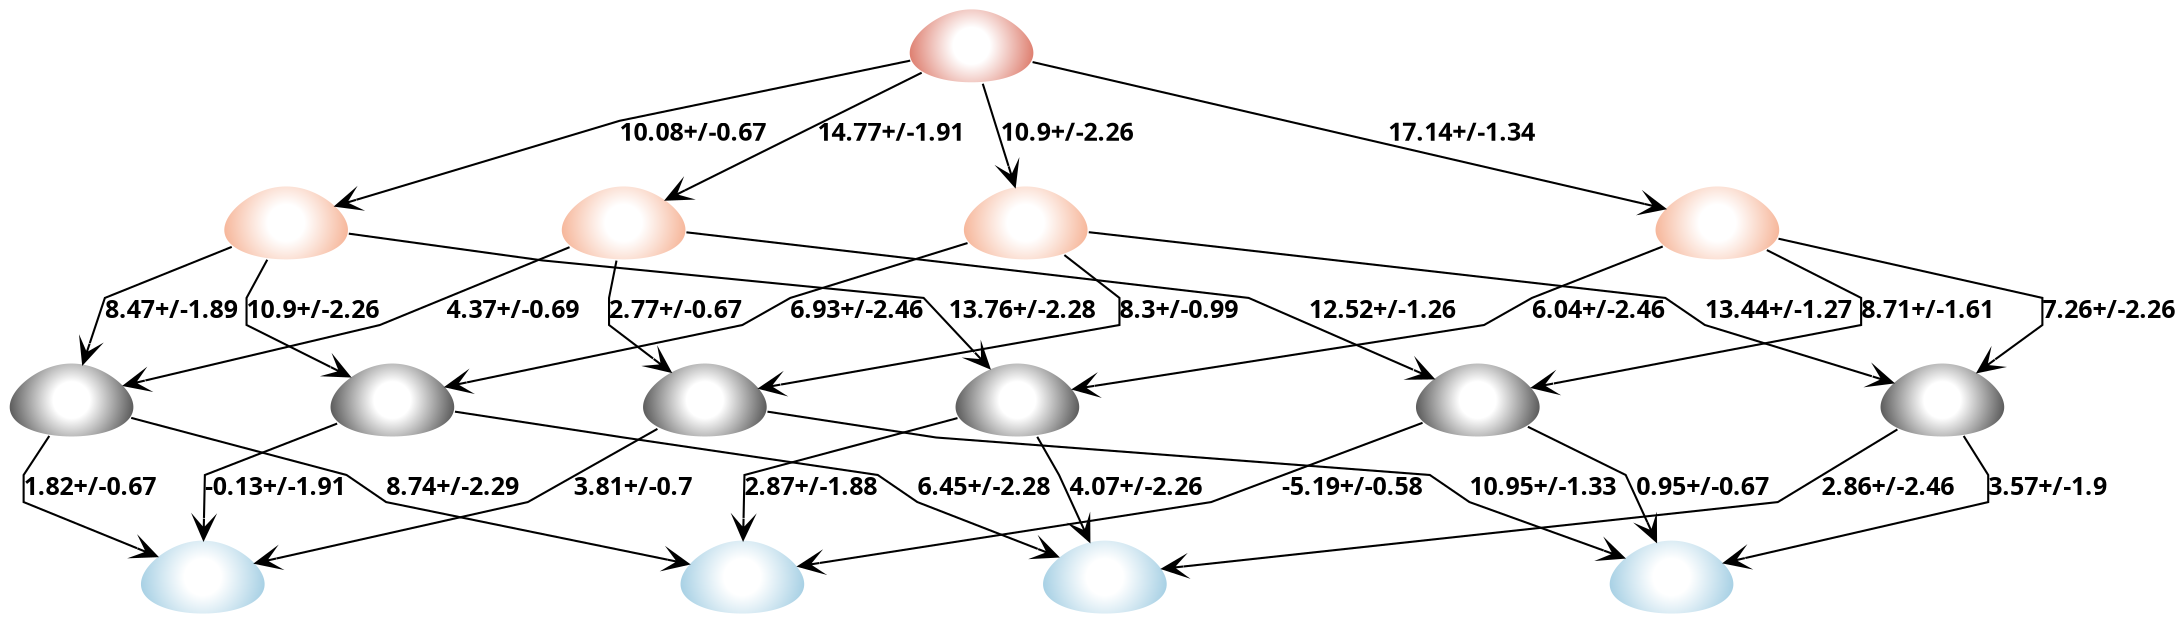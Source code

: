 strict digraph G {
	graph [bb="0,0,1153.7,291",
		fontname="sans bold",
		splines=polyline
	];
	node [label="\N"];
	subgraph subgraph_0 {
		graph [label="Neutral charge",
			style=""
		];
		SM19_micro014		 [charge=0,
			color="#ffffff:#333333",
			fontcolor=black,
			fontname="sans bold",
			fontsize=12,
			height=0.5,
			image="Images\Microstates\SM19_micro014.svg",
			label="",
			labelloc=b,
			penwidth=1,
			pos="28.743,103",
			shape=egg,
			style=radial,
			width=0.79843];
		SM19_micro015		 [charge=0,
			color="#ffffff:#333333",
			fontcolor=black,
			fontname="sans bold",
			fontsize=12,
			height=0.5,
			image="Images\Microstates\SM19_micro015.svg",
			label="",
			labelloc=b,
			penwidth=1,
			pos="384.74,103",
			shape=egg,
			style=radial,
			width=0.79843];
		SM19_micro016		 [charge=0,
			color="#ffffff:#333333",
			fontcolor=black,
			fontname="sans bold",
			fontsize=12,
			height=0.5,
			image="Images\Microstates\SM19_micro016.svg",
			label="",
			labelloc=b,
			penwidth=1,
			pos="229.74,103",
			shape=egg,
			style=radial,
			width=0.79843];
		SM19_micro002		 [charge=0,
			color="#ffffff:#333333",
			fontcolor=black,
			fontname="sans bold",
			fontsize=12,
			height=0.5,
			image="Images\Microstates\SM19_micro002.svg",
			label="",
			labelloc=b,
			penwidth=1,
			pos="1042.7,103",
			shape=egg,
			style=radial,
			width=0.79843];
		SM19_micro018		 [charge=0,
			color="#ffffff:#333333",
			fontcolor=black,
			fontname="sans bold",
			fontsize=12,
			height=0.5,
			image="Images\Microstates\SM19_micro018.svg",
			label="",
			labelloc=b,
			penwidth=1,
			pos="565.74,103",
			shape=egg,
			style=radial,
			width=0.79843];
		SM19_micro007		 [charge=0,
			color="#ffffff:#333333",
			fontcolor=black,
			fontname="sans bold",
			fontsize=12,
			height=0.5,
			image="Images\Microstates\SM19_micro007.svg",
			label="",
			labelloc=b,
			penwidth=1,
			pos="816.74,103",
			shape=egg,
			style=radial,
			width=0.79843];
	}
	subgraph "subgraph_-2" {
		graph [label="-2 charge",
			style=""
		];
		SM19_micro010		 [charge=-2,
			color="#ffffff:#d6604d",
			fontcolor=black,
			fontname="sans bold",
			fontsize=12,
			height=0.5,
			image="Images\Microstates\SM19_micro010.svg",
			label="",
			labelloc=b,
			penwidth=1,
			pos="484.74,273",
			shape=egg,
			style=radial,
			width=0.79843];
	}
	subgraph "subgraph_-1" {
		graph [label="-1 charge",
			style=""
		];
		SM19_micro008		 [charge=-1,
			color="#ffffff:#f4a582",
			fontcolor=black,
			fontname="sans bold",
			fontsize=12,
			height=0.5,
			image="Images\Microstates\SM19_micro008.svg",
			label="",
			labelloc=b,
			penwidth=1,
			pos="525.74,188",
			shape=egg,
			style=radial,
			width=0.79843];
		SM19_micro012		 [charge=-1,
			color="#ffffff:#f4a582",
			fontcolor=black,
			fontname="sans bold",
			fontsize=12,
			height=0.5,
			image="Images\Microstates\SM19_micro012.svg",
			label="",
			labelloc=b,
			penwidth=1,
			pos="919.74,188",
			shape=egg,
			style=radial,
			width=0.79843];
		SM19_micro004		 [charge=-1,
			color="#ffffff:#f4a582",
			fontcolor=black,
			fontname="sans bold",
			fontsize=12,
			height=0.5,
			image="Images\Microstates\SM19_micro004.svg",
			label="",
			labelloc=b,
			penwidth=1,
			pos="179.74,188",
			shape=egg,
			style=radial,
			width=0.79843];
		SM19_micro013		 [charge=-1,
			color="#ffffff:#f4a582",
			fontcolor=black,
			fontname="sans bold",
			fontsize=12,
			height=0.5,
			image="Images\Microstates\SM19_micro013.svg",
			label="",
			labelloc=b,
			penwidth=1,
			pos="334.74,188",
			shape=egg,
			style=radial,
			width=0.79843];
	}
	subgraph subgraph_1 {
		graph [label="+1 charge",
			style=""
		];
		SM19_micro001		 [charge=1,
			color="#ffffff:#92c5de",
			fontcolor=black,
			fontname="sans bold",
			fontsize=12,
			height=0.5,
			image="Images\Microstates\SM19_micro001.svg",
			label="",
			labelloc=b,
			penwidth=1,
			pos="102.74,18",
			shape=egg,
			style=radial,
			width=0.79843];
		SM19_micro005		 [charge=1,
			color="#ffffff:#92c5de",
			fontcolor=black,
			fontname="sans bold",
			fontsize=12,
			height=0.5,
			image="Images\Microstates\SM19_micro005.svg",
			label="",
			labelloc=b,
			penwidth=1,
			pos="589.74,18",
			shape=egg,
			style=radial,
			width=0.79843];
		SM19_micro006		 [charge=1,
			color="#ffffff:#92c5de",
			fontcolor=black,
			fontname="sans bold",
			fontsize=12,
			height=0.5,
			image="Images\Microstates\SM19_micro006.svg",
			label="",
			labelloc=b,
			penwidth=1,
			pos="895.74,18",
			shape=egg,
			style=radial,
			width=0.79843];
		SM19_micro019		 [charge=1,
			color="#ffffff:#92c5de",
			fontcolor=black,
			fontname="sans bold",
			fontsize=12,
			height=0.5,
			image="Images\Microstates\SM19_micro019.svg",
			label="",
			labelloc=b,
			penwidth=1,
			pos="393.74,18",
			shape=egg,
			style=radial,
			width=0.79843];
	}
	SM19_micro014 -> SM19_micro001	 [SEM=0.67,
		arrowhead=vee,
		fontname="sans bold",
		fontsize=12,
		label="1.82+/-0.67",
		lp="43.243,60.5",
		pKa=1.82,
		pos="e,80.246,27.118 18.051,85.73 12.045,76.59 5.7434,67 5.7434,67 5.7434,67 5.7434,54 5.7434,54 5.7434,54 42.43,40.763 70.68,30.569",
		splines=polyline];
	SM19_micro014 -> SM19_micro019	 [SEM=2.29,
		arrowhead=vee,
		fontname="sans bold",
		fontsize=12,
		label="8.74+/-2.29",
		lp="240.24,60.5",
		pKa=8.74,
		pos="e,368.38,23.648 57.173,95.58 101.92,85.476 183.74,67 183.74,67 183.74,67 202.74,54 202.74,54 202.74,54 303.08,35.615 358.3,25.494",
		splines=polyline];
	SM19_micro015 -> SM19_micro001	 [SEM=0.7,
		arrowhead=vee,
		fontname="sans bold",
		fontsize=12,
		label="3.81+/-0.7",
		lp="342.24,60.5",
		pKa=3.81,
		pos="e,128.01,23.94 360.85,90.867 330.43,76.688 281.74,54 281.74,54 281.74,54 189.99,36.06 137.87,25.868",
		splines=polyline];
	SM19_micro015 -> SM19_micro006	 [SEM=1.33,
		arrowhead=vee,
		fontname="sans bold",
		fontsize=12,
		label="10.95+/-1.33",
		lp="828.74,60.5",
		pKa=10.95,
		pos="e,872.84,26.423 413.68,98.56 455.47,93.592 527.74,85 527.74,85 527.74,85 768.74,67 768.74,67 768.74,67 787.74,54 787.74,54 787.74,\
54 831.22,39.911 863,29.611",
		splines=polyline];
	SM19_micro016 -> SM19_micro001	 [SEM=1.91,
		arrowhead=vee,
		fontname="sans bold",
		fontsize=12,
		label="-0.13+/-1.91",
		lp="143.74,60.5",
		pKa=-0.13,
		pos="e,103.1,36.058 202.09,94.319 165,84.016 103.74,67 103.74,67 103.74,67 103.54,57.154 103.31,46.38",
		splines=polyline];
	SM19_micro016 -> SM19_micro005	 [SEM=2.28,
		arrowhead=vee,
		fontname="sans bold",
		fontsize=12,
		label="6.45+/-2.28",
		lp="534.24,60.5",
		pKa=6.45,
		pos="e,567.7,27.295 258.69,97.778 322.53,88.469 469.74,67 469.74,67 469.74,67 496.74,54 496.74,54 496.74,54 531.22,41.027 558.18,30.877",
		splines=polyline];
	SM19_micro002 -> SM19_micro005	 [SEM=2.46,
		arrowhead=vee,
		fontname="sans bold",
		fontsize=12,
		label="2.86+/-2.46",
		lp="1017.2,60.5",
		pKa=2.86,
		pos="e,616.51,21.545 1020.4,89.389 995.23,75.167 957.74,54 957.74,54 957.74,54 719.88,31.377 626.62,22.507",
		splines=polyline];
	SM19_micro002 -> SM19_micro006	 [SEM=1.9,
		arrowhead=vee,
		fontname="sans bold",
		fontsize=12,
		label="3.57+/-1.9",
		lp="1103.2,60.5",
		pKa=3.57,
		pos="e,921.04,24.089 1055,86.138 1062.1,76.878 1069.7,67 1069.7,67 1069.7,67 1069.7,54 1069.7,54 1069.7,54 981.83,36.317 930.99,26.089",
		splines=polyline];
	SM19_micro018 -> SM19_micro005	 [SEM=2.26,
		arrowhead=vee,
		fontname="sans bold",
		fontsize=12,
		label="4.07+/-2.26",
		lp="616.24,60.5",
		pKa=4.07,
		pos="e,584.94,35.609 570.72,84.802 574.01,73.412 578.39,58.252 582.12,45.353",
		splines=polyline];
	SM19_micro018 -> SM19_micro019	 [SEM=1.88,
		arrowhead=vee,
		fontname="sans bold",
		fontsize=12,
		label="2.87+/-1.88",
		lp="432.24,60.5",
		pKa=2.87,
		pos="e,394.1,36.058 537.12,96.142 488.44,86.178 394.74,67 394.74,67 394.74,67 394.54,57.154 394.31,46.38",
		splines=polyline];
	SM19_micro007 -> SM19_micro006	 [SEM=0.67,
		arrowhead=vee,
		fontname="sans bold",
		fontsize=12,
		label="0.95+/-0.67",
		lp="916.24,60.5",
		pKa=0.95,
		pos="e,888.3,35.251 837.97,88.967 854.17,79.016 873.74,67 873.74,67 873.74,67 878.83,55.902 884.11,44.379",
		splines=polyline];
	SM19_micro007 -> SM19_micro019	 [SEM=0.58,
		arrowhead=vee,
		fontname="sans bold",
		fontsize=12,
		label="-5.19+/-0.58",
		lp="728.74,60.5",
		pKa=-5.19,
		pos="e,420.02,22.484 789.28,94.492 751.67,84.207 688.74,67 688.74,67 688.74,67 657.74,54 657.74,54 657.74,54 502.45,33.412 430.07,23.816",
		splines=polyline];
	SM19_micro010 -> SM19_micro008	 [SEM=2.26,
		arrowhead=vee,
		fontname="sans bold",
		fontsize=12,
		label="10.9+/-2.26",
		lp="544.24,230.5",
		pKa=10.9,
		pos="e,517.88,204.93 493.04,255.2 498.88,243.39 506.79,227.37 513.37,214.05",
		splines=polyline];
	SM19_micro010 -> SM19_micro012	 [SEM=1.34,
		arrowhead=vee,
		fontname="sans bold",
		fontsize=12,
		label="17.14+/-1.34",
		lp="768.74,230.5",
		pKa=17.14,
		pos="e,894.42,193.83 513.29,266.55 589.96,251.92 800.28,211.79 884.34,195.75",
		splines=polyline];
	SM19_micro010 -> SM19_micro004	 [SEM=0.67,
		arrowhead=vee,
		fontname="sans bold",
		fontsize=12,
		label="10.08+/-0.67",
		lp="349.74,230.5",
		pKa=10.08,
		pos="e,201.92,197.25 456.07,266.3 406.2,256.38 308.74,237 308.74,237 308.74,237 249.81,215.07 211.61,200.86",
		splines=polyline];
	SM19_micro010 -> SM19_micro013	 [SEM=1.91,
		arrowhead=vee,
		fontname="sans bold",
		fontsize=12,
		label="14.77+/-1.91",
		lp="457.74,230.5",
		pKa=14.77,
		pos="e,353.35,199.89 461.72,260.15 441.99,250 416.74,237 416.74,237 416.74,237 385.92,218.96 362.07,205",
		splines=polyline];
	SM19_micro008 -> SM19_micro015	 [SEM=0.99,
		arrowhead=vee,
		fontname="sans bold",
		fontsize=12,
		label="8.3+/-0.99",
		lp="635.24,145.5",
		pKa=8.3,
		pos="e,410.49,108.15 549.79,175.93 572.06,165.67 601.74,152 601.74,152 601.74,152 601.74,139 601.74,139 601.74,139 482.2,119.72 420.57,\
109.78",
		splines=polyline];
	SM19_micro008 -> SM19_micro016	 [SEM=2.46,
		arrowhead=vee,
		fontname="sans bold",
		fontsize=12,
		label="6.93+/-2.46",
		lp="459.24,145.5",
		pKa=6.93,
		pos="e,254.68,109.16 499.23,178.08 468.42,167.71 421.74,152 421.74,152 421.74,152 398.74,139 398.74,139 398.74,139 314.15,121.48 264.66,\
111.23",
		splines=polyline];
	SM19_micro008 -> SM19_micro002	 [SEM=1.27,
		arrowhead=vee,
		fontname="sans bold",
		fontsize=12,
		label="13.44+/-1.27",
		lp="954.74,145.5",
		pKa=13.44,
		pos="e,1018.8,110.5 554.7,184.25 641.69,176 894.74,152 894.74,152 894.74,152 913.74,139 913.74,139 913.74,139 970.82,123.51 1009,113.14",
		splines=polyline];
	SM19_micro012 -> SM19_micro002	 [SEM=2.26,
		arrowhead=vee,
		fontname="sans bold",
		fontsize=12,
		label="7.26+/-2.26",
		lp="1116.2,145.5",
		pKa=7.26,
		pos="e,1057,117.83 948.17,180.74 993.9,170.68 1078.7,152 1078.7,152 1078.7,152 1078.7,139 1078.7,139 1078.7,139 1071.9,132.33 1064.1,\
124.81",
		splines=polyline];
	SM19_micro012 -> SM19_micro018	 [SEM=2.46,
		arrowhead=vee,
		fontname="sans bold",
		fontsize=12,
		label="6.04+/-2.46",
		lp="857.24,145.5",
		pKa=6.04,
		pos="e,591.79,107.95 893.47,177.8 863.84,167.43 819.74,152 819.74,152 819.74,152 796.74,139 796.74,139 796.74,139 667.05,119.35 602.02,\
109.5",
		splines=polyline];
	SM19_micro012 -> SM19_micro007	 [SEM=1.61,
		arrowhead=vee,
		fontname="sans bold",
		fontsize=12,
		label="8.71+/-1.61",
		lp="1037.2,145.5",
		pKa=8.71,
		pos="e,842.19,108.87 944.62,176.12 968.1,165.84 999.74,152 999.74,152 999.74,152 999.74,139 999.74,139 999.74,139 905.46,120.97 852.24,\
110.79",
		splines=polyline];
	SM19_micro004 -> SM19_micro014	 [SEM=1.89,
		arrowhead=vee,
		fontname="sans bold",
		fontsize=12,
		label="8.47+/-1.89",
		lp="86.243,145.5",
		pKa=8.47,
		pos="e,35.515,120.25 151.96,179.58 113.51,169.3 48.743,152 48.743,152 48.743,152 44.211,141.12 39.461,129.72",
		splines=polyline];
	SM19_micro004 -> SM19_micro016	 [SEM=2.26,
		arrowhead=vee,
		fontname="sans bold",
		fontsize=12,
		label="10.9+/-2.26",
		lp="165.24,145.5",
		pKa=10.9,
		pos="e,207.11,111.77 159.79,173.57 145.12,163.7 127.74,152 127.74,152 127.74,152 127.74,139 127.74,139 127.74,139 167.55,125.34 197.43,\
115.09",
		splines=polyline];
	SM19_micro004 -> SM19_micro018	 [SEM=2.28,
		arrowhead=vee,
		fontname="sans bold",
		fontsize=12,
		label="13.76+/-2.28",
		lp="555.74,145.5",
		pKa=13.76,
		pos="e,548.69,115.87 208.66,182.8 243.31,177.76 296.74,170 296.74,170 296.74,170 496.74,152 496.74,152 496.74,152 520.65,135.37 540.32,\
121.68",
		splines=polyline];
	SM19_micro013 -> SM19_micro014	 [SEM=0.69,
		arrowhead=vee,
		fontname="sans bold",
		fontsize=12,
		label="4.37+/-0.69",
		lp="275.24,145.5",
		pKa=4.37,
		pos="e,54.045,109.09 308.66,177.52 270.2,163.53 202.74,139 202.74,139 202.74,139 114.83,121.32 63.985,111.09",
		splines=polyline];
	SM19_micro013 -> SM19_micro015	 [SEM=0.67,
		arrowhead=vee,
		fontname="sans bold",
		fontsize=12,
		label="2.77+/-0.67",
		lp="361.24,145.5",
		pKa=2.77,
		pos="e,365.78,114.88 329.37,169.91 326.58,161.03 323.74,152 323.74,152 323.74,152 323.74,139 323.74,139 323.74,139 340.92,129.14 357.04,\
119.89",
		splines=polyline];
	SM19_micro013 -> SM19_micro007	 [SEM=1.26,
		arrowhead=vee,
		fontname="sans bold",
		fontsize=12,
		label="12.52+/-1.26",
		lp="751.74,145.5",
		pKa=12.52,
		pos="e,794,111.51 363.52,183.8 407.84,178.88 487.74,170 487.74,170 487.74,170 672.74,152 672.74,152 672.74,152 710.74,139 710.74,139 \
710.74,139 753.18,124.99 784.35,114.7",
		splines=polyline];
}
